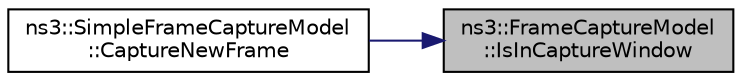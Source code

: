 digraph "ns3::FrameCaptureModel::IsInCaptureWindow"
{
 // LATEX_PDF_SIZE
  edge [fontname="Helvetica",fontsize="10",labelfontname="Helvetica",labelfontsize="10"];
  node [fontname="Helvetica",fontsize="10",shape=record];
  rankdir="RL";
  Node1 [label="ns3::FrameCaptureModel\l::IsInCaptureWindow",height=0.2,width=0.4,color="black", fillcolor="grey75", style="filled", fontcolor="black",tooltip="This method returns true if the capture window duration has not elapsed yet, false otherwise."];
  Node1 -> Node2 [dir="back",color="midnightblue",fontsize="10",style="solid",fontname="Helvetica"];
  Node2 [label="ns3::SimpleFrameCaptureModel\l::CaptureNewFrame",height=0.2,width=0.4,color="black", fillcolor="white", style="filled",URL="$classns3_1_1_simple_frame_capture_model.html#a049e45346528e233307be0b406dcfae0",tooltip="This method returns whether the reception should be switched to a new incoming frame."];
}
